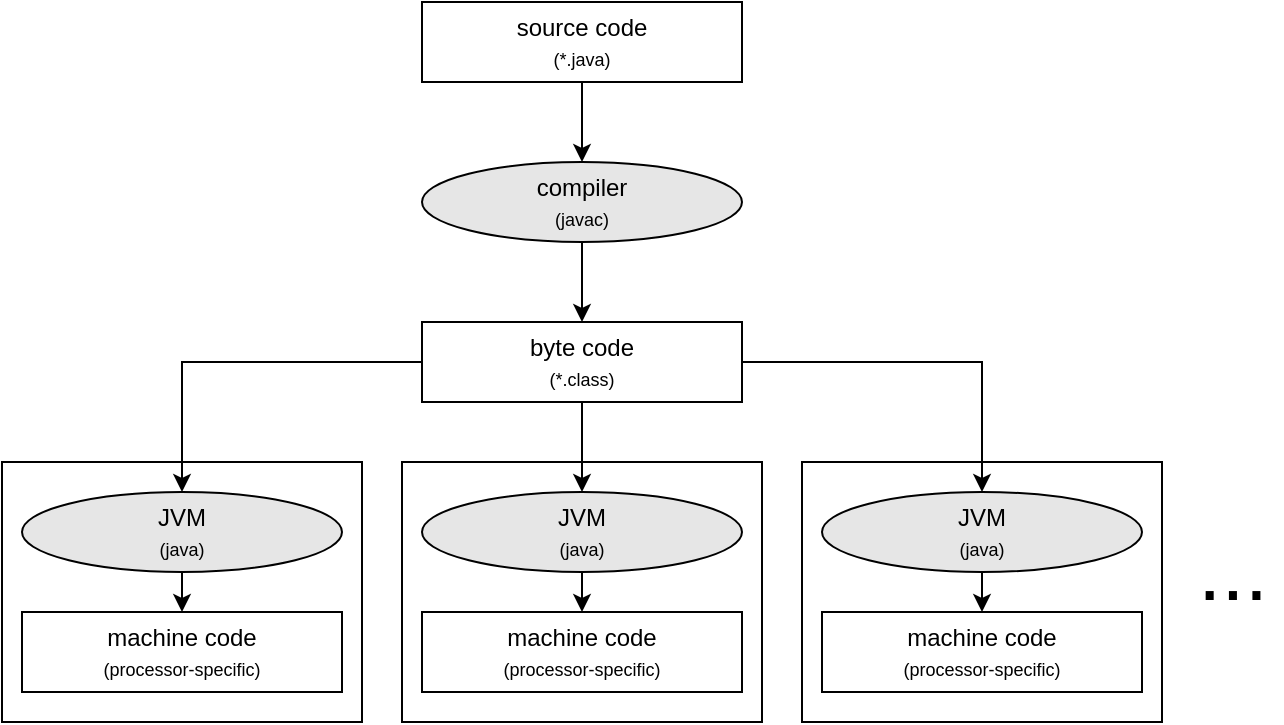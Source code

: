 <mxfile version="12.6.1" type="github">
  <diagram id="EbZ6AaWoSytdkOAhNTK9" name="Page-1">
    <mxGraphModel dx="1584" dy="454" grid="1" gridSize="10" guides="1" tooltips="1" connect="1" arrows="1" fold="1" page="1" pageScale="1" pageWidth="850" pageHeight="1100" math="0" shadow="0">
      <root>
        <mxCell id="0"/>
        <mxCell id="1" parent="0"/>
        <mxCell id="P90ATOuqphbmk_Rswc86-11" value="" style="group" vertex="1" connectable="0" parent="1">
          <mxGeometry x="-170" y="270" width="180" height="130" as="geometry"/>
        </mxCell>
        <mxCell id="P90ATOuqphbmk_Rswc86-10" value="" style="rounded=0;whiteSpace=wrap;html=1;" vertex="1" parent="P90ATOuqphbmk_Rswc86-11">
          <mxGeometry width="180" height="130" as="geometry"/>
        </mxCell>
        <mxCell id="P90ATOuqphbmk_Rswc86-29" style="edgeStyle=orthogonalEdgeStyle;rounded=0;orthogonalLoop=1;jettySize=auto;html=1;exitX=0.5;exitY=1;exitDx=0;exitDy=0;entryX=0.5;entryY=0;entryDx=0;entryDy=0;" edge="1" parent="P90ATOuqphbmk_Rswc86-11" source="P90ATOuqphbmk_Rswc86-4" target="P90ATOuqphbmk_Rswc86-7">
          <mxGeometry relative="1" as="geometry"/>
        </mxCell>
        <mxCell id="P90ATOuqphbmk_Rswc86-4" value="JVM&lt;br&gt;&lt;font style=&quot;font-size: 9px&quot;&gt;(java)&lt;/font&gt;" style="ellipse;whiteSpace=wrap;html=1;fillColor=#E6E6E6;" vertex="1" parent="P90ATOuqphbmk_Rswc86-11">
          <mxGeometry x="10" y="15" width="160" height="40" as="geometry"/>
        </mxCell>
        <mxCell id="P90ATOuqphbmk_Rswc86-7" value="machine code&lt;br&gt;&lt;font style=&quot;font-size: 9px&quot;&gt;(processor-specific)&lt;/font&gt;" style="rounded=0;whiteSpace=wrap;html=1;" vertex="1" parent="P90ATOuqphbmk_Rswc86-11">
          <mxGeometry x="10" y="75" width="160" height="40" as="geometry"/>
        </mxCell>
        <mxCell id="P90ATOuqphbmk_Rswc86-12" value="" style="group" vertex="1" connectable="0" parent="1">
          <mxGeometry x="30" y="270" width="180" height="130" as="geometry"/>
        </mxCell>
        <mxCell id="P90ATOuqphbmk_Rswc86-13" value="" style="rounded=0;whiteSpace=wrap;html=1;" vertex="1" parent="P90ATOuqphbmk_Rswc86-12">
          <mxGeometry width="180" height="130" as="geometry"/>
        </mxCell>
        <mxCell id="P90ATOuqphbmk_Rswc86-30" style="edgeStyle=orthogonalEdgeStyle;rounded=0;orthogonalLoop=1;jettySize=auto;html=1;exitX=0.5;exitY=1;exitDx=0;exitDy=0;entryX=0.5;entryY=0;entryDx=0;entryDy=0;" edge="1" parent="P90ATOuqphbmk_Rswc86-12" source="P90ATOuqphbmk_Rswc86-14" target="P90ATOuqphbmk_Rswc86-15">
          <mxGeometry relative="1" as="geometry"/>
        </mxCell>
        <mxCell id="P90ATOuqphbmk_Rswc86-14" value="JVM&lt;br&gt;&lt;font style=&quot;font-size: 9px&quot;&gt;(java)&lt;/font&gt;" style="ellipse;whiteSpace=wrap;html=1;fillColor=#E6E6E6;" vertex="1" parent="P90ATOuqphbmk_Rswc86-12">
          <mxGeometry x="10" y="15" width="160" height="40" as="geometry"/>
        </mxCell>
        <mxCell id="P90ATOuqphbmk_Rswc86-15" value="machine code&lt;br&gt;&lt;font style=&quot;font-size: 9px&quot;&gt;(processor-specific)&lt;/font&gt;" style="rounded=0;whiteSpace=wrap;html=1;" vertex="1" parent="P90ATOuqphbmk_Rswc86-12">
          <mxGeometry x="10" y="75" width="160" height="40" as="geometry"/>
        </mxCell>
        <mxCell id="P90ATOuqphbmk_Rswc86-17" value="" style="group" vertex="1" connectable="0" parent="1">
          <mxGeometry x="230" y="270" width="180" height="130" as="geometry"/>
        </mxCell>
        <mxCell id="P90ATOuqphbmk_Rswc86-18" value="" style="rounded=0;whiteSpace=wrap;html=1;" vertex="1" parent="P90ATOuqphbmk_Rswc86-17">
          <mxGeometry width="180" height="130" as="geometry"/>
        </mxCell>
        <mxCell id="P90ATOuqphbmk_Rswc86-32" style="edgeStyle=orthogonalEdgeStyle;rounded=0;orthogonalLoop=1;jettySize=auto;html=1;exitX=0.5;exitY=1;exitDx=0;exitDy=0;entryX=0.5;entryY=0;entryDx=0;entryDy=0;" edge="1" parent="P90ATOuqphbmk_Rswc86-17" source="P90ATOuqphbmk_Rswc86-19" target="P90ATOuqphbmk_Rswc86-20">
          <mxGeometry relative="1" as="geometry"/>
        </mxCell>
        <mxCell id="P90ATOuqphbmk_Rswc86-19" value="JVM&lt;br&gt;&lt;font style=&quot;font-size: 9px&quot;&gt;(java)&lt;/font&gt;" style="ellipse;whiteSpace=wrap;html=1;fillColor=#E6E6E6;" vertex="1" parent="P90ATOuqphbmk_Rswc86-17">
          <mxGeometry x="10" y="15" width="160" height="40" as="geometry"/>
        </mxCell>
        <mxCell id="P90ATOuqphbmk_Rswc86-20" value="machine code&lt;br&gt;&lt;font style=&quot;font-size: 9px&quot;&gt;(processor-specific)&lt;/font&gt;" style="rounded=0;whiteSpace=wrap;html=1;" vertex="1" parent="P90ATOuqphbmk_Rswc86-17">
          <mxGeometry x="10" y="75" width="160" height="40" as="geometry"/>
        </mxCell>
        <mxCell id="P90ATOuqphbmk_Rswc86-21" value="" style="edgeStyle=orthogonalEdgeStyle;rounded=0;orthogonalLoop=1;jettySize=auto;html=1;" edge="1" parent="1" source="P90ATOuqphbmk_Rswc86-1" target="P90ATOuqphbmk_Rswc86-2">
          <mxGeometry relative="1" as="geometry"/>
        </mxCell>
        <mxCell id="P90ATOuqphbmk_Rswc86-1" value="source code&lt;br&gt;&lt;font style=&quot;font-size: 9px&quot;&gt;(*.java)&lt;/font&gt;" style="rounded=0;whiteSpace=wrap;html=1;" vertex="1" parent="1">
          <mxGeometry x="40" y="40" width="160" height="40" as="geometry"/>
        </mxCell>
        <mxCell id="P90ATOuqphbmk_Rswc86-22" value="" style="edgeStyle=orthogonalEdgeStyle;rounded=0;orthogonalLoop=1;jettySize=auto;html=1;" edge="1" parent="1" source="P90ATOuqphbmk_Rswc86-2" target="P90ATOuqphbmk_Rswc86-3">
          <mxGeometry relative="1" as="geometry"/>
        </mxCell>
        <mxCell id="P90ATOuqphbmk_Rswc86-2" value="compiler&lt;br&gt;&lt;font style=&quot;font-size: 9px&quot;&gt;(javac)&lt;/font&gt;" style="ellipse;whiteSpace=wrap;html=1;fillColor=#E6E6E6;" vertex="1" parent="1">
          <mxGeometry x="40" y="120" width="160" height="40" as="geometry"/>
        </mxCell>
        <mxCell id="P90ATOuqphbmk_Rswc86-24" style="edgeStyle=orthogonalEdgeStyle;rounded=0;orthogonalLoop=1;jettySize=auto;html=1;exitX=0;exitY=0.5;exitDx=0;exitDy=0;" edge="1" parent="1" source="P90ATOuqphbmk_Rswc86-3" target="P90ATOuqphbmk_Rswc86-4">
          <mxGeometry relative="1" as="geometry"/>
        </mxCell>
        <mxCell id="P90ATOuqphbmk_Rswc86-25" style="edgeStyle=orthogonalEdgeStyle;rounded=0;orthogonalLoop=1;jettySize=auto;html=1;exitX=0.5;exitY=1;exitDx=0;exitDy=0;entryX=0.5;entryY=0;entryDx=0;entryDy=0;" edge="1" parent="1" source="P90ATOuqphbmk_Rswc86-3" target="P90ATOuqphbmk_Rswc86-14">
          <mxGeometry relative="1" as="geometry"/>
        </mxCell>
        <mxCell id="P90ATOuqphbmk_Rswc86-26" style="edgeStyle=orthogonalEdgeStyle;rounded=0;orthogonalLoop=1;jettySize=auto;html=1;exitX=1;exitY=0.5;exitDx=0;exitDy=0;entryX=0.5;entryY=0;entryDx=0;entryDy=0;" edge="1" parent="1" source="P90ATOuqphbmk_Rswc86-3" target="P90ATOuqphbmk_Rswc86-19">
          <mxGeometry relative="1" as="geometry"/>
        </mxCell>
        <mxCell id="P90ATOuqphbmk_Rswc86-3" value="byte code&lt;br&gt;&lt;font style=&quot;font-size: 9px&quot;&gt;(*.class)&lt;/font&gt;" style="rounded=0;whiteSpace=wrap;html=1;" vertex="1" parent="1">
          <mxGeometry x="40" y="200" width="160" height="40" as="geometry"/>
        </mxCell>
        <mxCell id="P90ATOuqphbmk_Rswc86-34" value="&lt;font style=&quot;font-size: 42px&quot;&gt;...&lt;/font&gt;" style="text;html=1;align=center;verticalAlign=middle;resizable=0;points=[];autosize=1;" vertex="1" parent="1">
          <mxGeometry x="420" y="310" width="50" height="30" as="geometry"/>
        </mxCell>
      </root>
    </mxGraphModel>
  </diagram>
</mxfile>
